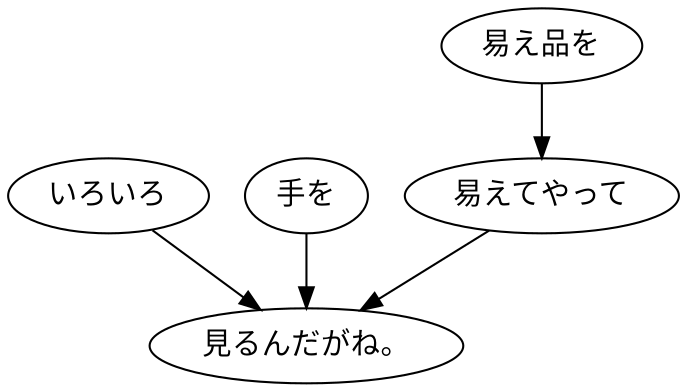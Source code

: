 digraph graph5261 {
	node0 [label="いろいろ"];
	node1 [label="手を"];
	node2 [label="易え品を"];
	node3 [label="易えてやって"];
	node4 [label="見るんだがね。"];
	node0 -> node4;
	node1 -> node4;
	node2 -> node3;
	node3 -> node4;
}
